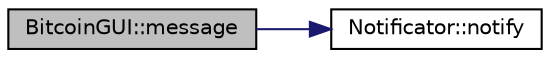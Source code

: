 digraph "BitcoinGUI::message"
{
 // LATEX_PDF_SIZE
  edge [fontname="Helvetica",fontsize="10",labelfontname="Helvetica",labelfontsize="10"];
  node [fontname="Helvetica",fontsize="10",shape=record];
  rankdir="LR";
  Node4 [label="BitcoinGUI::message",height=0.2,width=0.4,color="black", fillcolor="grey75", style="filled", fontcolor="black",tooltip=" "];
  Node4 -> Node5 [color="midnightblue",fontsize="10",style="solid",fontname="Helvetica"];
  Node5 [label="Notificator::notify",height=0.2,width=0.4,color="black", fillcolor="white", style="filled",URL="$class_notificator.html#ae08e1e7e85ddc4690f307649021f7fdc",tooltip=" "];
}
